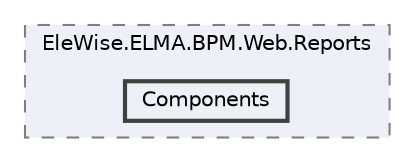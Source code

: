 digraph "Web/Modules/EleWise.ELMA.BPM.Web.Reports/Components"
{
 // LATEX_PDF_SIZE
  bgcolor="transparent";
  edge [fontname=Helvetica,fontsize=10,labelfontname=Helvetica,labelfontsize=10];
  node [fontname=Helvetica,fontsize=10,shape=box,height=0.2,width=0.4];
  compound=true
  subgraph clusterdir_0be568c4914e3e80436e1ad83c4357fc {
    graph [ bgcolor="#edf0f7", pencolor="grey50", label="EleWise.ELMA.BPM.Web.Reports", fontname=Helvetica,fontsize=10 style="filled,dashed", URL="dir_0be568c4914e3e80436e1ad83c4357fc.html",tooltip=""]
  dir_887111b76a639bb0e82164b4bdb8b281 [label="Components", fillcolor="#edf0f7", color="grey25", style="filled,bold", URL="dir_887111b76a639bb0e82164b4bdb8b281.html",tooltip=""];
  }
}
